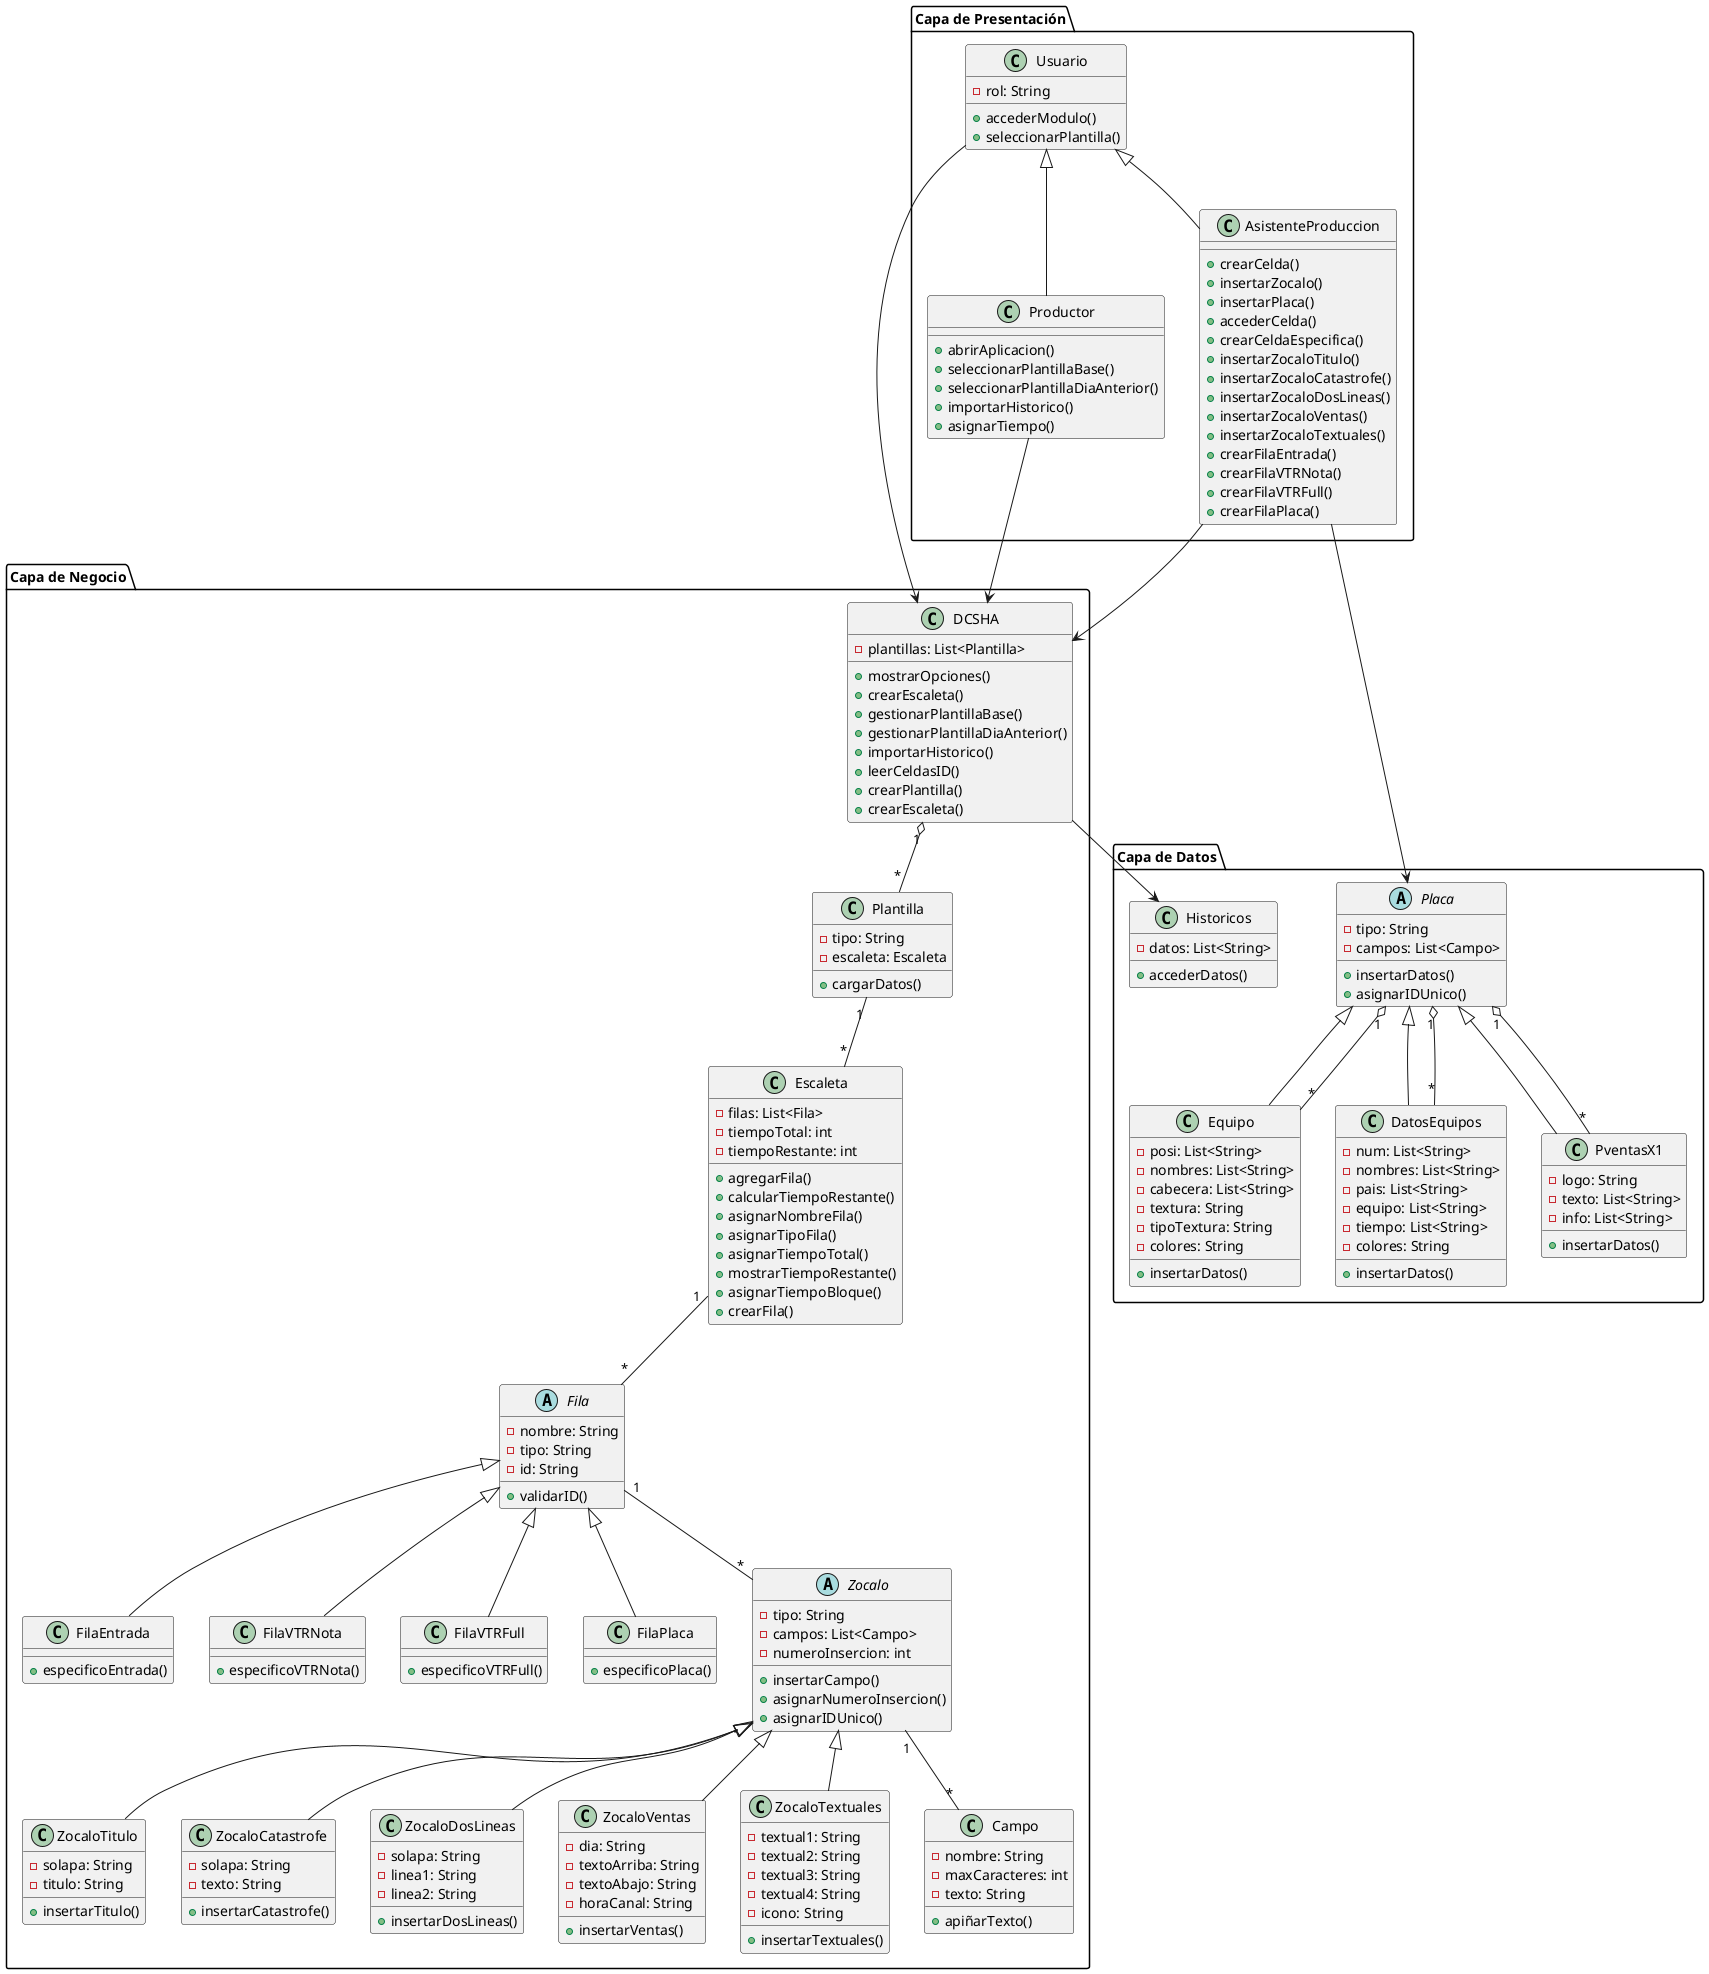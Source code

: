 @startuml

package "Capa de Presentación" {
    class Usuario {
        - rol: String
        + accederModulo()
        + seleccionarPlantilla()
    }

    class Productor {
        + abrirAplicacion()
        + seleccionarPlantillaBase()
        + seleccionarPlantillaDiaAnterior()
        + importarHistorico()
        + asignarTiempo()
    }

    class AsistenteProduccion {
        + crearCelda()
        + insertarZocalo()
        + insertarPlaca()
        + accederCelda()
        + crearCeldaEspecifica()
        + insertarZocaloTitulo()
        + insertarZocaloCatastrofe()
        + insertarZocaloDosLineas()
        + insertarZocaloVentas()
        + insertarZocaloTextuales()
        + crearFilaEntrada()
        + crearFilaVTRNota()
        + crearFilaVTRFull()
        + crearFilaPlaca()
    }
}

package "Capa de Negocio" {
    class DCSHA {
        - plantillas: List<Plantilla>
        + mostrarOpciones()
        + crearEscaleta()
        + gestionarPlantillaBase()
        + gestionarPlantillaDiaAnterior()
        + importarHistorico()
        + leerCeldasID()
        + crearPlantilla()
        + crearEscaleta()
    }

    class Plantilla {
        - tipo: String
        - escaleta: Escaleta
        + cargarDatos()
    }

    class Escaleta {
        - filas: List<Fila>
        - tiempoTotal: int
        - tiempoRestante: int
        + agregarFila()
        + calcularTiempoRestante()
        + asignarNombreFila()
        + asignarTipoFila()
        + asignarTiempoTotal()
        + mostrarTiempoRestante()
        + asignarTiempoBloque()
        + crearFila()
    }

    abstract class Fila {
        - nombre: String
        - tipo: String
        - id: String
        + validarID()
    }

    class FilaEntrada extends Fila {
        + especificoEntrada()
    }

    class FilaVTRNota extends Fila {
        + especificoVTRNota()
    }

    class FilaVTRFull extends Fila {
        + especificoVTRFull()
    }

    class FilaPlaca extends Fila {
        + especificoPlaca()
    }

    abstract class Zocalo {
        - tipo: String
        - campos: List<Campo>
        - numeroInsercion: int
        + insertarCampo()
        + asignarNumeroInsercion()
        + asignarIDUnico()
    }

    class ZocaloTitulo extends Zocalo {
        + insertarTitulo()
        - solapa: String
        - titulo: String
    }

    class ZocaloCatastrofe extends Zocalo {
        + insertarCatastrofe()
        - solapa: String
        - texto: String
    }

    class ZocaloDosLineas extends Zocalo {
        + insertarDosLineas()
        - solapa: String
        - linea1: String
        - linea2: String
    }

    class ZocaloVentas extends Zocalo {
        + insertarVentas()
        - dia: String
        - textoArriba: String
        - textoAbajo: String
        - horaCanal: String
    }

    class ZocaloTextuales extends Zocalo {
        + insertarTextuales()
        - textual1: String
        - textual2: String
        - textual3: String
        - textual4: String
        - icono: String
    }

    class Campo {
        - nombre: String
        - maxCaracteres: int
        - texto: String
        + apiñarTexto()
    }
}

package "Capa de Datos" {
    abstract class Placa {
        - tipo: String
        - campos: List<Campo>
        + insertarDatos()
        + asignarIDUnico()
    }

    class Equipo extends Placa {
        - posi: List<String>
        - nombres: List<String>
        - cabecera: List<String>
        - textura: String
        - tipoTextura: String
        - colores: String
        + insertarDatos()
    }

    class DatosEquipos extends Placa {
        - num: List<String>
        - nombres: List<String>
        - pais: List<String>
        - equipo: List<String>
        - tiempo: List<String>
        - colores: String
        + insertarDatos()
    }

    class PventasX1 extends Placa {
        - logo: String
        - texto: List<String>
        - info: List<String>
        + insertarDatos()
    }

    class Historicos {
        - datos: List<String>
        + accederDatos()
    }
}

Usuario <|-- AsistenteProduccion
Usuario <|-- Productor
Usuario --> DCSHA
AsistenteProduccion --> DCSHA
Productor --> DCSHA
DCSHA "1" o-- "*" Plantilla
Plantilla "1" -- "*" Escaleta
Escaleta "1" -- "*" Fila
Fila "1" -- "*" Zocalo
Zocalo "1" -- "*" Campo
AsistenteProduccion --> Placa
Placa "1" o-- "*" Equipo
Placa "1" o-- "*" DatosEquipos
Placa "1" o-- "*" PventasX1
DCSHA --> Historicos

@enduml